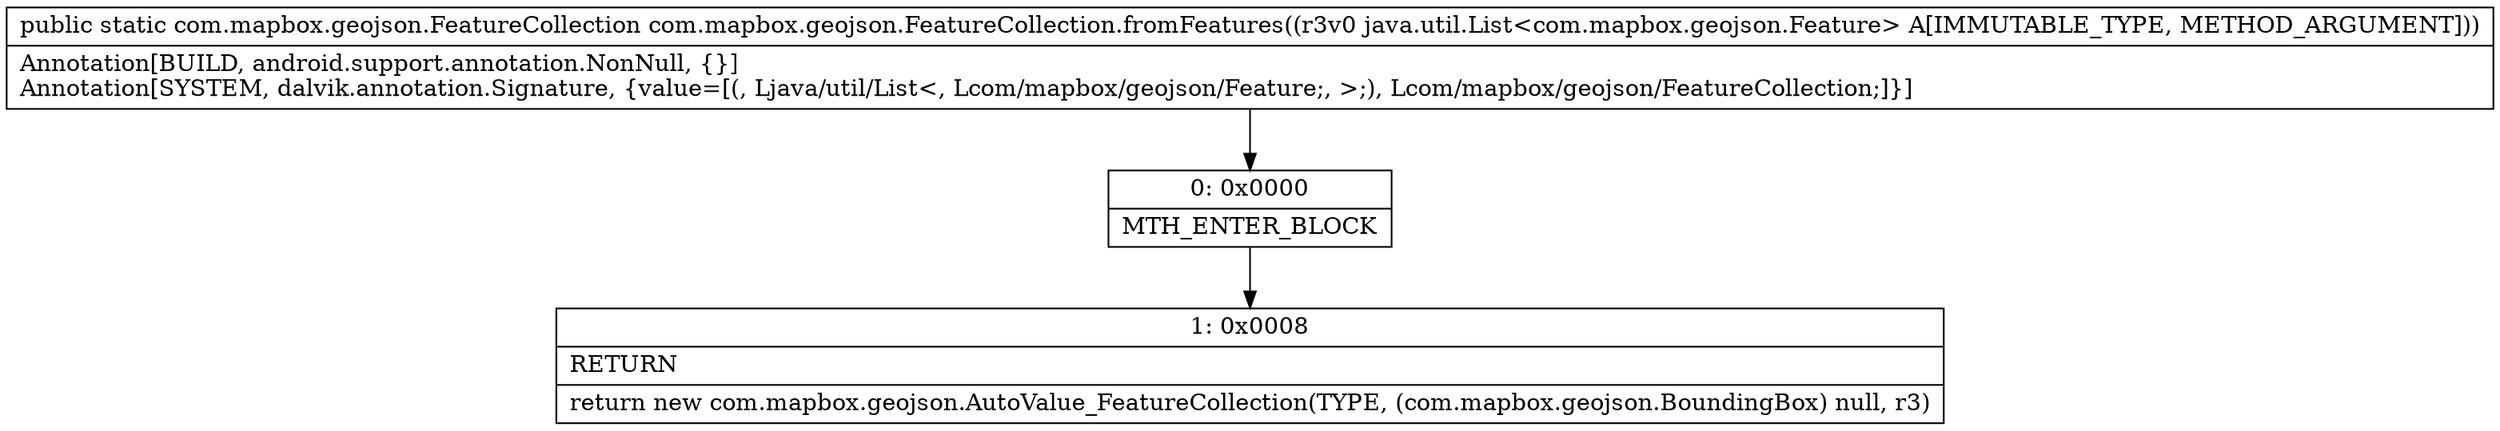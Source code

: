digraph "CFG forcom.mapbox.geojson.FeatureCollection.fromFeatures(Ljava\/util\/List;)Lcom\/mapbox\/geojson\/FeatureCollection;" {
Node_0 [shape=record,label="{0\:\ 0x0000|MTH_ENTER_BLOCK\l}"];
Node_1 [shape=record,label="{1\:\ 0x0008|RETURN\l|return new com.mapbox.geojson.AutoValue_FeatureCollection(TYPE, (com.mapbox.geojson.BoundingBox) null, r3)\l}"];
MethodNode[shape=record,label="{public static com.mapbox.geojson.FeatureCollection com.mapbox.geojson.FeatureCollection.fromFeatures((r3v0 java.util.List\<com.mapbox.geojson.Feature\> A[IMMUTABLE_TYPE, METHOD_ARGUMENT]))  | Annotation[BUILD, android.support.annotation.NonNull, \{\}]\lAnnotation[SYSTEM, dalvik.annotation.Signature, \{value=[(, Ljava\/util\/List\<, Lcom\/mapbox\/geojson\/Feature;, \>;), Lcom\/mapbox\/geojson\/FeatureCollection;]\}]\l}"];
MethodNode -> Node_0;
Node_0 -> Node_1;
}

